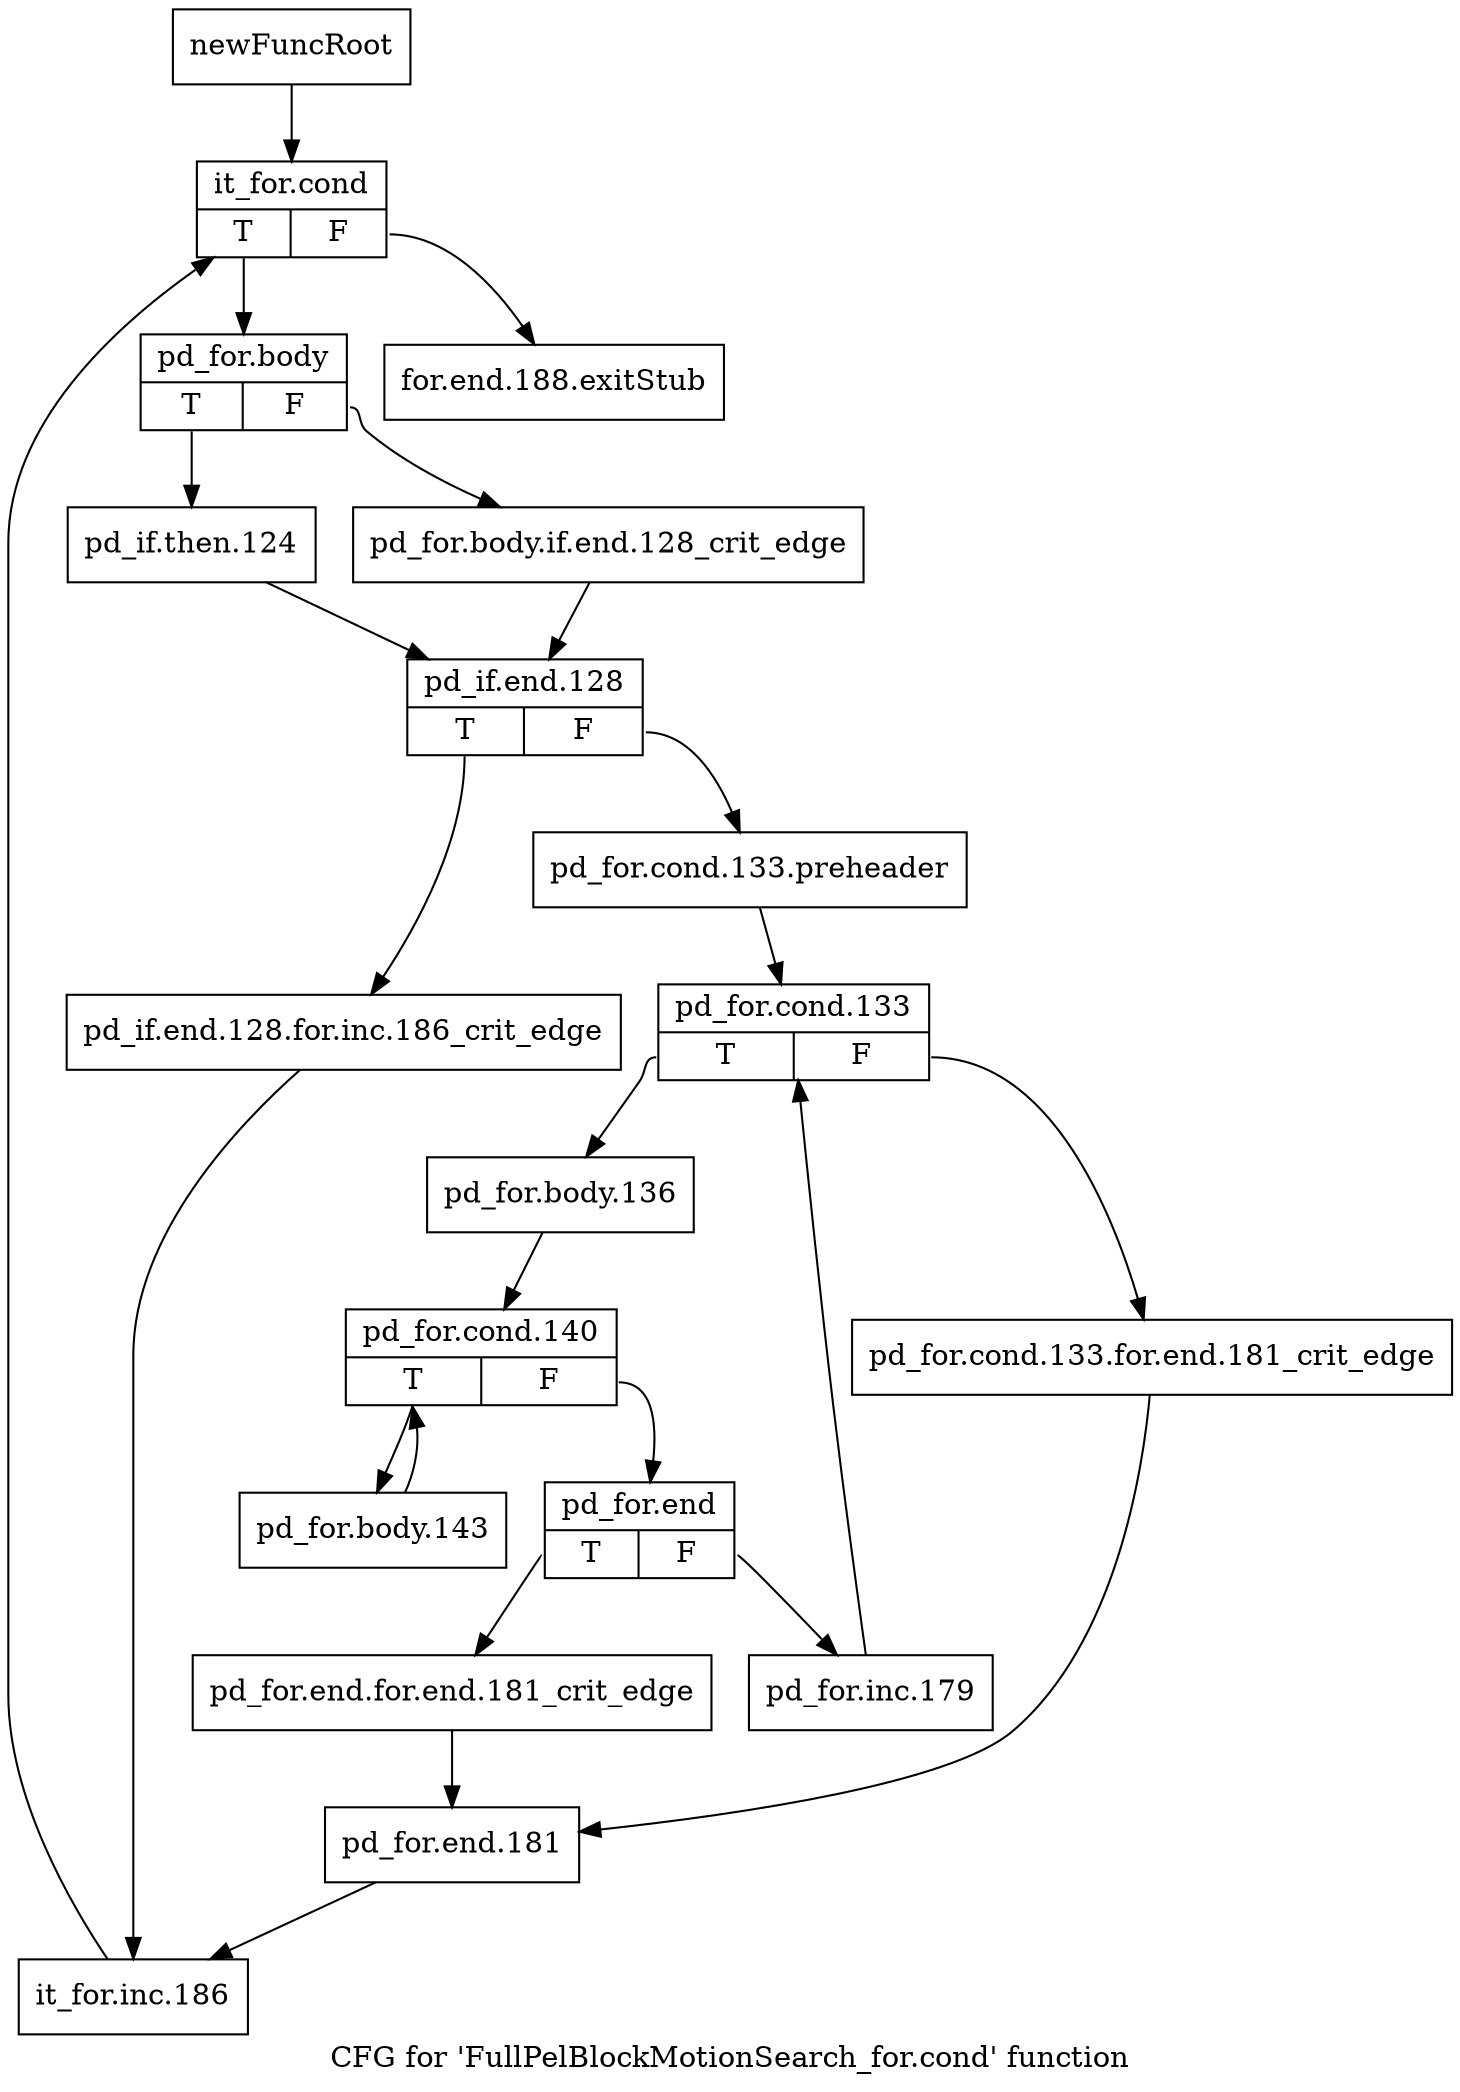 digraph "CFG for 'FullPelBlockMotionSearch_for.cond' function" {
	label="CFG for 'FullPelBlockMotionSearch_for.cond' function";

	Node0x28abe10 [shape=record,label="{newFuncRoot}"];
	Node0x28abe10 -> Node0x28abeb0;
	Node0x28abe60 [shape=record,label="{for.end.188.exitStub}"];
	Node0x28abeb0 [shape=record,label="{it_for.cond|{<s0>T|<s1>F}}"];
	Node0x28abeb0:s0 -> Node0x28abf00;
	Node0x28abeb0:s1 -> Node0x28abe60;
	Node0x28abf00 [shape=record,label="{pd_for.body|{<s0>T|<s1>F}}"];
	Node0x28abf00:s0 -> Node0x28abfa0;
	Node0x28abf00:s1 -> Node0x28abf50;
	Node0x28abf50 [shape=record,label="{pd_for.body.if.end.128_crit_edge}"];
	Node0x28abf50 -> Node0x28abff0;
	Node0x28abfa0 [shape=record,label="{pd_if.then.124}"];
	Node0x28abfa0 -> Node0x28abff0;
	Node0x28abff0 [shape=record,label="{pd_if.end.128|{<s0>T|<s1>F}}"];
	Node0x28abff0:s0 -> Node0x28ac360;
	Node0x28abff0:s1 -> Node0x28ac040;
	Node0x28ac040 [shape=record,label="{pd_for.cond.133.preheader}"];
	Node0x28ac040 -> Node0x28ac090;
	Node0x28ac090 [shape=record,label="{pd_for.cond.133|{<s0>T|<s1>F}}"];
	Node0x28ac090:s0 -> Node0x28ac130;
	Node0x28ac090:s1 -> Node0x28ac0e0;
	Node0x28ac0e0 [shape=record,label="{pd_for.cond.133.for.end.181_crit_edge}"];
	Node0x28ac0e0 -> Node0x28ac2c0;
	Node0x28ac130 [shape=record,label="{pd_for.body.136}"];
	Node0x28ac130 -> Node0x28ac180;
	Node0x28ac180 [shape=record,label="{pd_for.cond.140|{<s0>T|<s1>F}}"];
	Node0x28ac180:s0 -> Node0x28ac310;
	Node0x28ac180:s1 -> Node0x28ac1d0;
	Node0x28ac1d0 [shape=record,label="{pd_for.end|{<s0>T|<s1>F}}"];
	Node0x28ac1d0:s0 -> Node0x28ac270;
	Node0x28ac1d0:s1 -> Node0x28ac220;
	Node0x28ac220 [shape=record,label="{pd_for.inc.179}"];
	Node0x28ac220 -> Node0x28ac090;
	Node0x28ac270 [shape=record,label="{pd_for.end.for.end.181_crit_edge}"];
	Node0x28ac270 -> Node0x28ac2c0;
	Node0x28ac2c0 [shape=record,label="{pd_for.end.181}"];
	Node0x28ac2c0 -> Node0x28ac3b0;
	Node0x28ac310 [shape=record,label="{pd_for.body.143}"];
	Node0x28ac310 -> Node0x28ac180;
	Node0x28ac360 [shape=record,label="{pd_if.end.128.for.inc.186_crit_edge}"];
	Node0x28ac360 -> Node0x28ac3b0;
	Node0x28ac3b0 [shape=record,label="{it_for.inc.186}"];
	Node0x28ac3b0 -> Node0x28abeb0;
}
